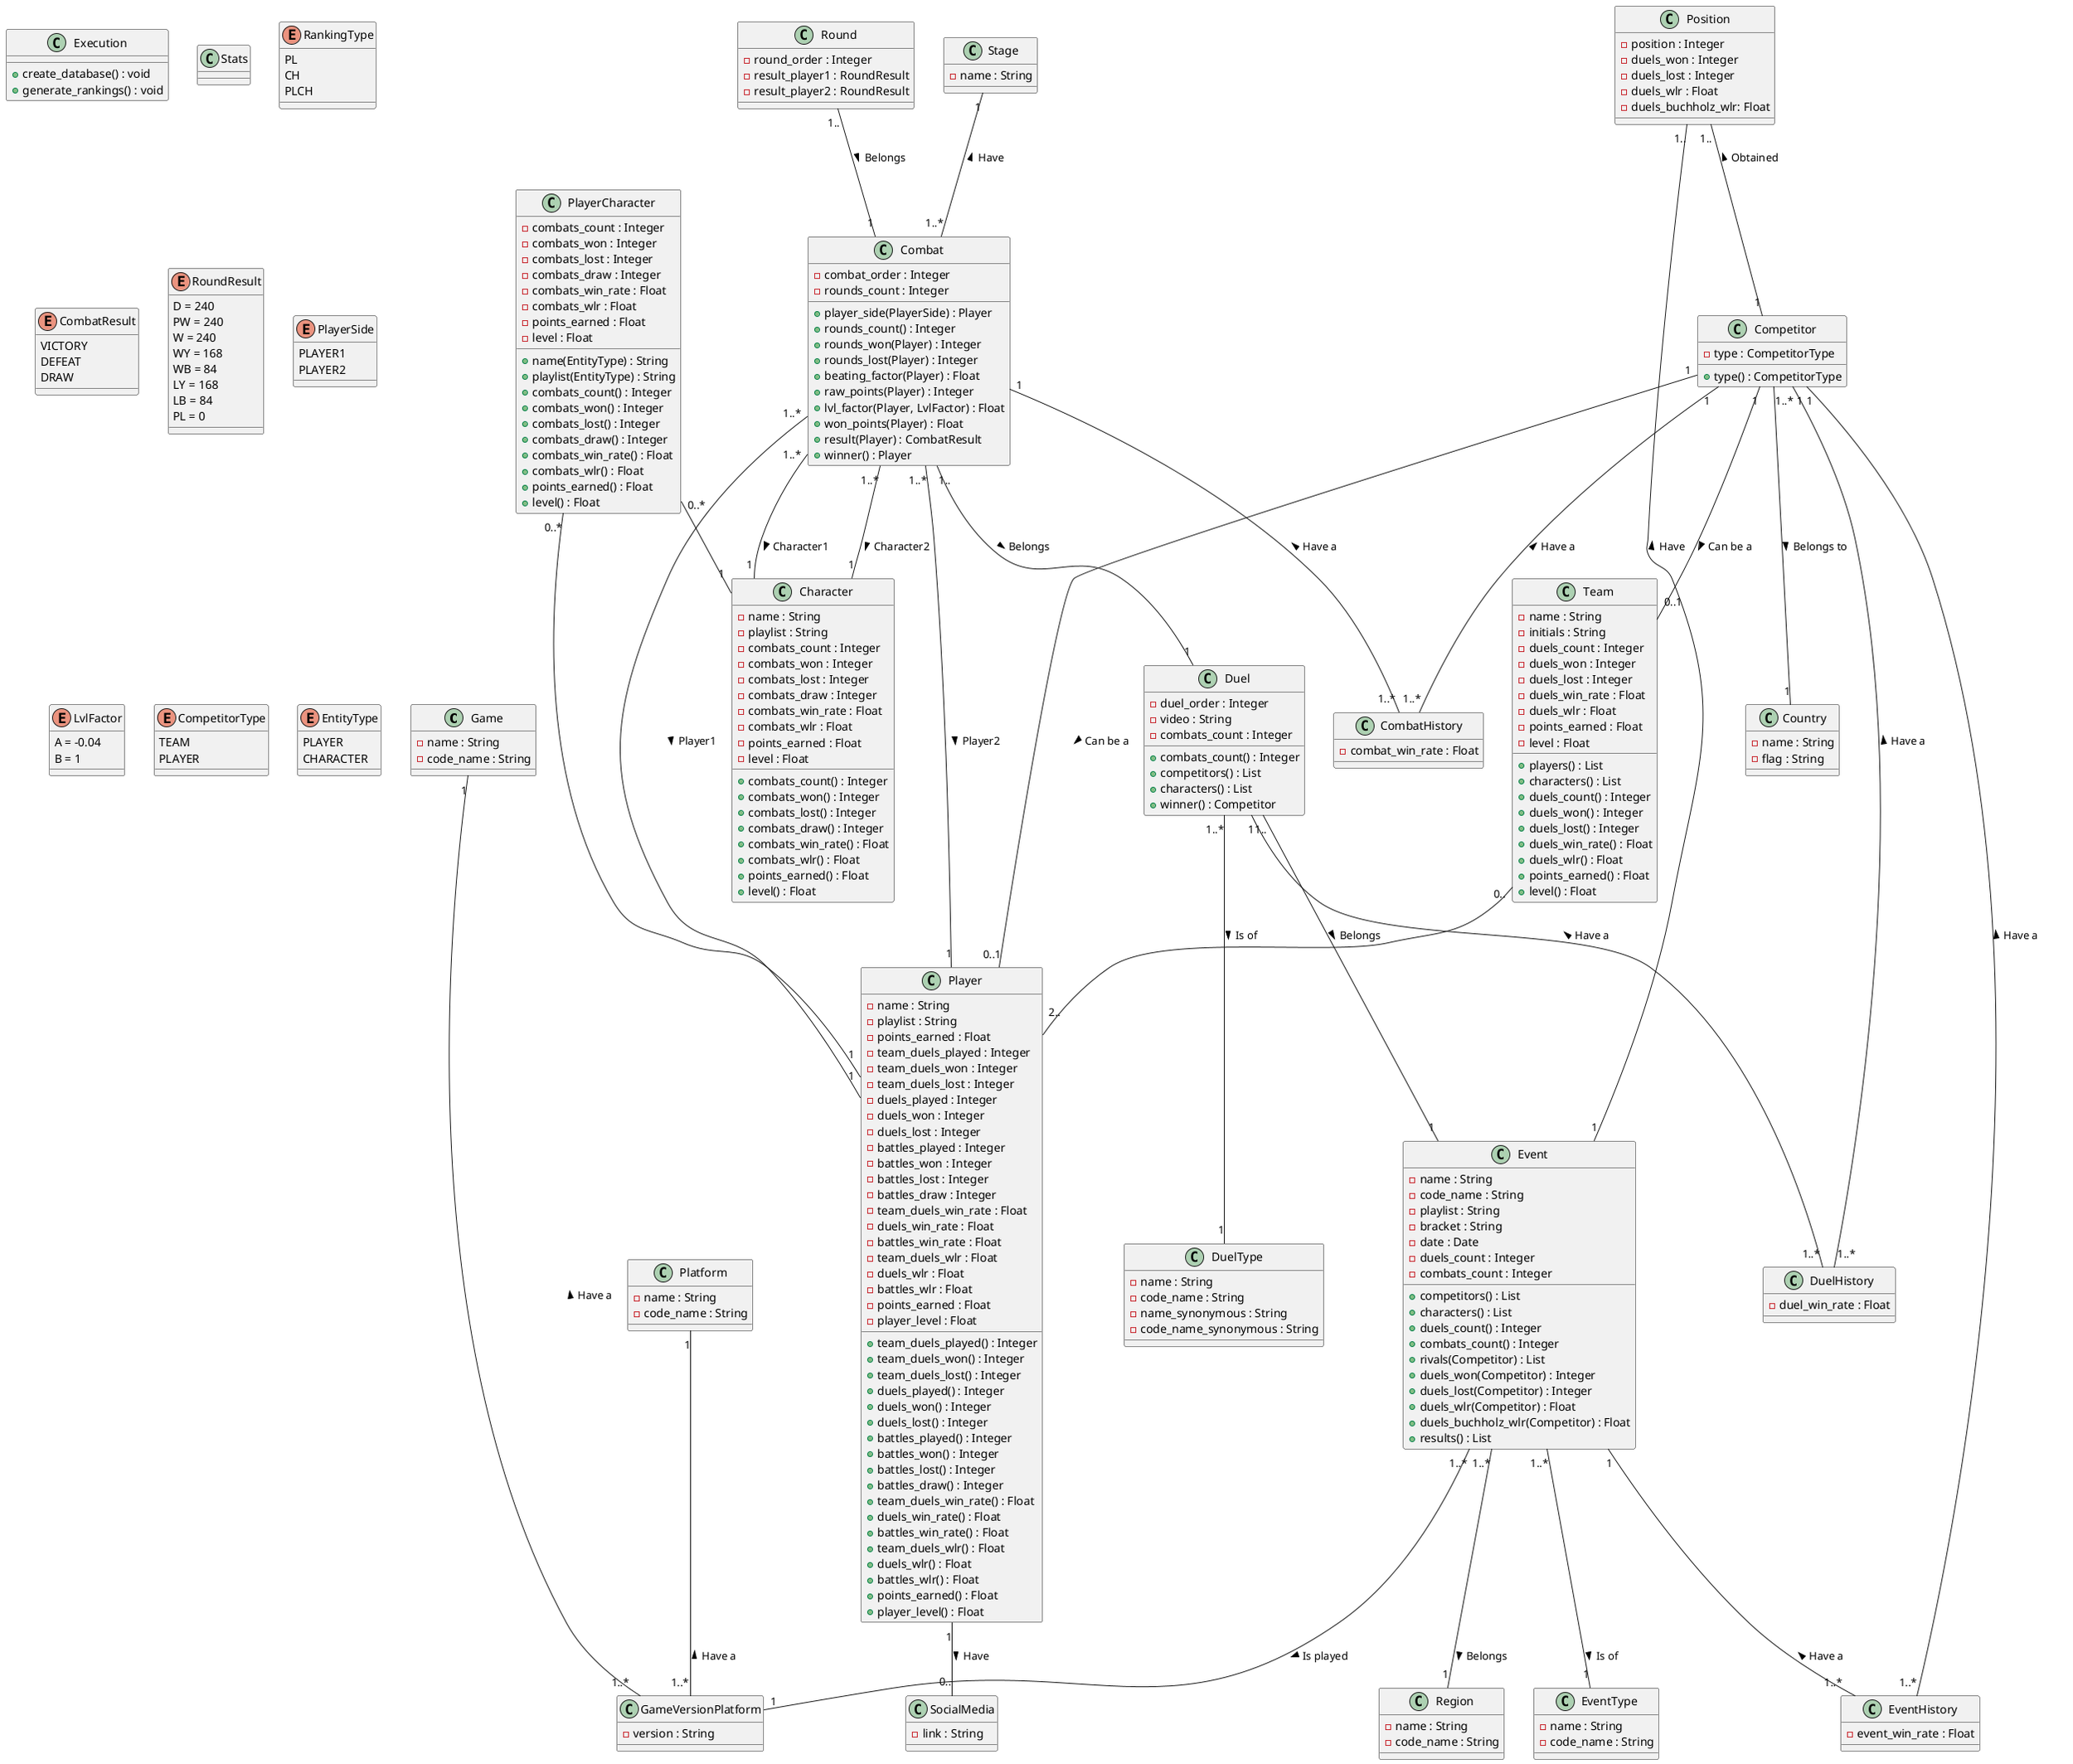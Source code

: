 @startuml SSLEcd

' Classes

class Game {
    - name : String
    - code_name : String
}

class Platform {
    - name : String
    - code_name : String
}

class Region {
    - name : String
    - code_name : String
}

class EventType {
    ' Attributes
    - name : String
    - code_name : String
}

class DuelType {
    - name : String
    - code_name : String
    - name_synonymous : String
    - code_name_synonymous : String
}

class Player {
    ' Attributes
    - name : String
    - playlist : String
    - points_earned : Float
    - team_duels_played : Integer
    - team_duels_won : Integer
    - team_duels_lost : Integer
    - duels_played : Integer
    - duels_won : Integer
    - duels_lost : Integer
    - battles_played : Integer
    - battles_won : Integer
    - battles_lost : Integer
    - battles_draw : Integer
    - team_duels_win_rate : Float
    - duels_win_rate : Float
    - battles_win_rate : Float
    - team_duels_wlr : Float
    - duels_wlr : Float
    - battles_wlr : Float
    - points_earned : Float
    - player_level : Float
    ' Methods
    + team_duels_played() : Integer
    + team_duels_won() : Integer
    + team_duels_lost() : Integer
    + duels_played() : Integer
    + duels_won() : Integer
    + duels_lost() : Integer
    + battles_played() : Integer
    + battles_won() : Integer
    + battles_lost() : Integer
    + battles_draw() : Integer
    + team_duels_win_rate() : Float
    + duels_win_rate() : Float
    + battles_win_rate() : Float
    + team_duels_wlr() : Float
    + duels_wlr() : Float
    + battles_wlr() : Float
    + points_earned() : Float
    + player_level() : Float
}

class Character {
    ' Attributes
    - name : String
    - playlist : String
    - combats_count : Integer
    - combats_won : Integer
    - combats_lost : Integer
    - combats_draw : Integer
    - combats_win_rate : Float
    - combats_wlr : Float
    - points_earned : Float
    - level : Float
    ' Methods
    + combats_count() : Integer
    + combats_won() : Integer
    + combats_lost() : Integer
    + combats_draw() : Integer
    + combats_win_rate() : Float
    + combats_wlr() : Float
    + points_earned() : Float
    + level() : Float
}

class GameVersionPlatform {
    - version : String
}

class SocialMedia {
    - link : String
}

class PlayerCharacter {
    ' Attributes
    - combats_count : Integer
    - combats_won : Integer
    - combats_lost : Integer
    - combats_draw : Integer
    - combats_win_rate : Float
    - combats_wlr : Float
    - points_earned : Float
    - level : Float
    ' Methods
    + name(EntityType) : String
    + playlist(EntityType) : String
    + combats_count() : Integer
    + combats_won() : Integer
    + combats_lost() : Integer
    + combats_draw() : Integer
    + combats_win_rate() : Float
    + combats_wlr() : Float
    + points_earned() : Float
    + level() : Float
}

class Event {
    ' Attributes
    - name : String
    - code_name : String
    - playlist : String
    - bracket : String
    - date : Date
    - duels_count : Integer
    - combats_count : Integer
    ' Methods
    + competitors() : List
    + characters() : List
    + duels_count() : Integer
    + combats_count() : Integer
    + rivals(Competitor) : List
    + duels_won(Competitor) : Integer
    + duels_lost(Competitor) : Integer
    + duels_wlr(Competitor) : Float
    + duels_buchholz_wlr(Competitor) : Float
    + results() : List
}

class Position {
    ' Attributes
    - position : Integer
    - duels_won : Integer
    - duels_lost : Integer
    - duels_wlr : Float
    - duels_buchholz_wlr: Float
    ' Methods
    ' + position() : Integer
    ' + duels_won() : Integer
    ' + duels_lost() : Integer
    ' + duels_wlr() : Float
    ' + duels_buchholz_wlr() : Float
}

class Duel {
    ' Attributes
    - duel_order : Integer
    - video : String
    - combats_count : Integer
    ' Methods
    ' + duel_order() : Integer
    ' + video() : String
    + combats_count() : Integer
    + competitors() : List
    + characters() : List
    + winner() : Competitor
}

class Team {
    ' Attributes
    - name : String
    - initials : String
    - duels_count : Integer
    - duels_won : Integer
    - duels_lost : Integer
    - duels_win_rate : Float
    - duels_wlr : Float
    - points_earned : Float
    - level : Float
    ' Methods
    ' + name() : String
    ' + initials() : String
    + players() : List
    + characters() : List
    + duels_count() : Integer
    + duels_won() : Integer
    + duels_lost() : Integer
    + duels_win_rate() : Float
    + duels_wlr() : Float
    + points_earned() : Float
    + level() : Float
}

class Combat {
    ' Attributes
    - combat_order : Integer
    - rounds_count : Integer
    ' Methods
    ' + combat_order() : Integer
    + player_side(PlayerSide) : Player
    + rounds_count() : Integer
    + rounds_won(Player) : Integer
    + rounds_lost(Player) : Integer
    + beating_factor(Player) : Float
    + raw_points(Player) : Integer
    + lvl_factor(Player, LvlFactor) : Float
    + won_points(Player) : Float
    + result(Player) : CombatResult
    + winner() : Player
}

class Round {
    ' Attributes
    - round_order : Integer
    - result_player1 : RoundResult
    - result_player2 : RoundResult
    ' Methods
    ' + round_order() : Integer
    ' + result_player1() : RoundResult
    ' + result_player2() : RoundResult
}

class Stage {
    ' Attributes
    - name : String
    ' Methods
}

class Competitor {
    ' Attributes
    - type : CompetitorType
    ' Methods
    + type() : CompetitorType
}

class Country {
    ' Attibutes
    - name : String
    - flag : String
}

class Execution {
    ' Methods
    + create_database() : void
    + generate_rankings() : void
}

class CombatHistory {
    ' Attibutes
    - combat_win_rate : Float
}

class DuelHistory {
    ' Attibutes
    - duel_win_rate : Float
}

class EventHistory {
    ' Attibutes
    - event_win_rate : Float
}

class Stats {

}

' Relationships

Game "1" --- "1..*" GameVersionPlatform : Have a <
Platform "1" -- "1..*" GameVersionPlatform : Have a <
Player "1" -- "0.." SocialMedia : Have >
PlayerCharacter "0..*" -- "1" Character
PlayerCharacter "0..*" -- "1" Player
Event "1..*" -- "1" EventType : Is of >
Event "1..*" -- "1" Region : Belongs >
Event "1..*" -- "1" GameVersionPlatform : Is played >
Duel "1..*" -- "1" DuelType : Is of >
Duel "1.." -- "1" Event : Belongs >
Team "0.." -- "2.." Player
Combat "1..*" -- "1" Player : Player1 >
Combat "1..*" -- "1" Player : Player2 >
Combat "1..*" -- "1" Character : Character1 >
Combat "1..*" -- "1" Character : Character2 >
Combat "1.." -- "1" Duel : Belongs >
Round "1.." -- "1" Combat : Belongs >
Stage "1" -- "1..*" Combat : Have <
Position "1.." -- "1" Event : Have <
Position "1.." -- "1" Competitor : Obtained <
Competitor "1" -- "0..1" Player : Can be a >
Competitor "1" -- "0..1" Team : Can be a >
Competitor "1..*" -- "1" Country : Belongs to >
Competitor "1" -- "1..*" CombatHistory : Have a <
Combat "1" -- "1..*" CombatHistory : Have a <
Competitor "1" -- "1..*" DuelHistory : Have a <
Duel "1" -- "1..*" DuelHistory : Have a <
Competitor "1" -- "1..*" EventHistory : Have a <
Event "1" -- "1..*" EventHistory : Have a <

' Enums

enum RankingType {
    PL
    CH
    PLCH
}

enum CombatResult {
    VICTORY
    DEFEAT
    DRAW
}

enum RoundResult {
    D = 240
    PW = 240
    W = 240
    WY = 168
    WB = 84
    LY = 168
    LB = 84
    PL = 0
}

enum PlayerSide {
    PLAYER1
    PLAYER2
}

enum LvlFactor {
    A = -0.04
    B = 1
}

enum CompetitorType {
    TEAM
    PLAYER
}

enum EntityType {
    PLAYER
    CHARACTER
}